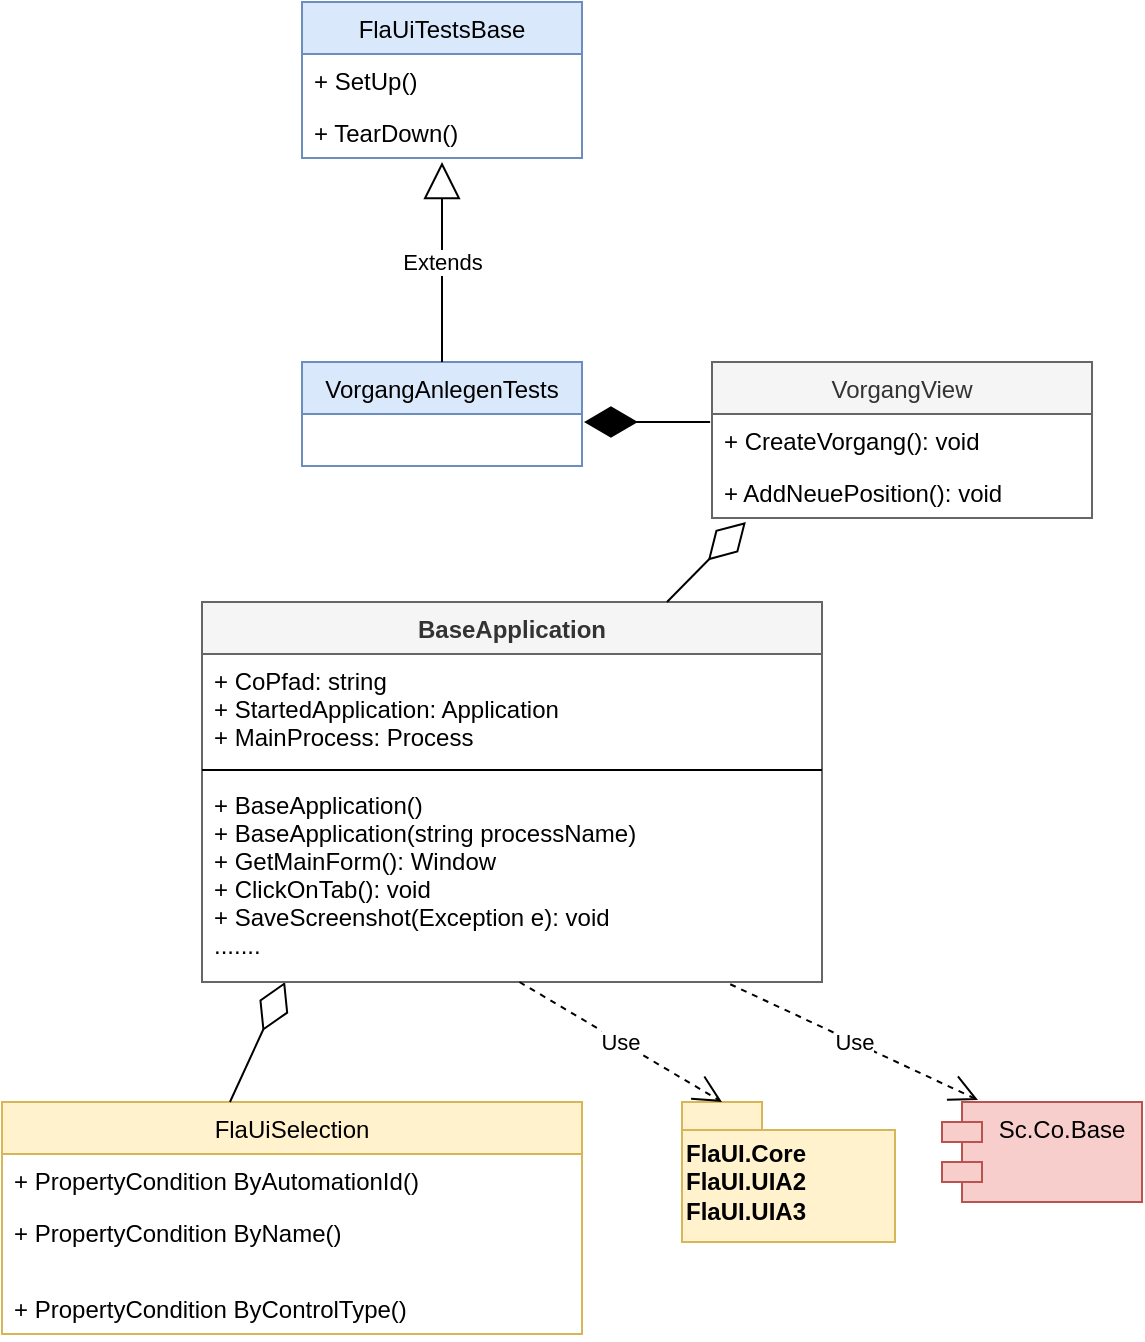 <mxfile version="15.5.5" type="github" pages="2">
  <diagram id="t39VvCmIAFpxMgid8PSV" name="Class Diagram">
    <mxGraphModel dx="1422" dy="762" grid="0" gridSize="10" guides="1" tooltips="1" connect="1" arrows="1" fold="1" page="1" pageScale="1" pageWidth="827" pageHeight="1169" math="0" shadow="0">
      <root>
        <mxCell id="0" />
        <mxCell id="1" parent="0" />
        <mxCell id="I0ulhQKgloeuxJobAmPa-14" value="VorgangAnlegenTests" style="swimlane;fontStyle=0;childLayout=stackLayout;horizontal=1;startSize=26;fillColor=#dae8fc;horizontalStack=0;resizeParent=1;resizeParentMax=0;resizeLast=0;collapsible=1;marginBottom=0;strokeColor=#6c8ebf;" vertex="1" parent="1">
          <mxGeometry x="240" y="250" width="140" height="52" as="geometry" />
        </mxCell>
        <mxCell id="I0ulhQKgloeuxJobAmPa-17" value="  " style="text;strokeColor=none;fillColor=none;align=left;verticalAlign=top;spacingLeft=4;spacingRight=4;overflow=hidden;rotatable=0;points=[[0,0.5],[1,0.5]];portConstraint=eastwest;" vertex="1" parent="I0ulhQKgloeuxJobAmPa-14">
          <mxGeometry y="26" width="140" height="26" as="geometry" />
        </mxCell>
        <mxCell id="I0ulhQKgloeuxJobAmPa-18" value="FlaUiTestsBase" style="swimlane;fontStyle=0;childLayout=stackLayout;horizontal=1;startSize=26;fillColor=#dae8fc;horizontalStack=0;resizeParent=1;resizeParentMax=0;resizeLast=0;collapsible=1;marginBottom=0;strokeColor=#6c8ebf;" vertex="1" parent="1">
          <mxGeometry x="240" y="70" width="140" height="78" as="geometry" />
        </mxCell>
        <mxCell id="I0ulhQKgloeuxJobAmPa-19" value="+ SetUp()" style="text;strokeColor=none;fillColor=none;align=left;verticalAlign=top;spacingLeft=4;spacingRight=4;overflow=hidden;rotatable=0;points=[[0,0.5],[1,0.5]];portConstraint=eastwest;" vertex="1" parent="I0ulhQKgloeuxJobAmPa-18">
          <mxGeometry y="26" width="140" height="26" as="geometry" />
        </mxCell>
        <mxCell id="I0ulhQKgloeuxJobAmPa-20" value="+ TearDown()" style="text;strokeColor=none;fillColor=none;align=left;verticalAlign=top;spacingLeft=4;spacingRight=4;overflow=hidden;rotatable=0;points=[[0,0.5],[1,0.5]];portConstraint=eastwest;" vertex="1" parent="I0ulhQKgloeuxJobAmPa-18">
          <mxGeometry y="52" width="140" height="26" as="geometry" />
        </mxCell>
        <mxCell id="I0ulhQKgloeuxJobAmPa-22" value="Extends" style="endArrow=block;endSize=16;endFill=0;html=1;rounded=0;exitX=0.75;exitY=0;exitDx=0;exitDy=0;" edge="1" parent="1">
          <mxGeometry width="160" relative="1" as="geometry">
            <mxPoint x="310" y="250" as="sourcePoint" />
            <mxPoint x="310" y="150" as="targetPoint" />
          </mxGeometry>
        </mxCell>
        <mxCell id="I0ulhQKgloeuxJobAmPa-23" value="VorgangView" style="swimlane;fontStyle=0;childLayout=stackLayout;horizontal=1;startSize=26;horizontalStack=0;resizeParent=1;resizeParentMax=0;resizeLast=0;collapsible=1;marginBottom=0;fillColor=#f5f5f5;fontColor=#333333;strokeColor=#666666;" vertex="1" parent="1">
          <mxGeometry x="445" y="250" width="190" height="78" as="geometry" />
        </mxCell>
        <mxCell id="I0ulhQKgloeuxJobAmPa-24" value="+ CreateVorgang(): void" style="text;strokeColor=none;fillColor=none;align=left;verticalAlign=top;spacingLeft=4;spacingRight=4;overflow=hidden;rotatable=0;points=[[0,0.5],[1,0.5]];portConstraint=eastwest;" vertex="1" parent="I0ulhQKgloeuxJobAmPa-23">
          <mxGeometry y="26" width="190" height="26" as="geometry" />
        </mxCell>
        <mxCell id="I0ulhQKgloeuxJobAmPa-25" value="+ AddNeuePosition(): void" style="text;strokeColor=none;fillColor=none;align=left;verticalAlign=top;spacingLeft=4;spacingRight=4;overflow=hidden;rotatable=0;points=[[0,0.5],[1,0.5]];portConstraint=eastwest;" vertex="1" parent="I0ulhQKgloeuxJobAmPa-23">
          <mxGeometry y="52" width="190" height="26" as="geometry" />
        </mxCell>
        <mxCell id="I0ulhQKgloeuxJobAmPa-28" value="Sc.Co.Base" style="shape=module;align=left;spacingLeft=20;align=center;verticalAlign=top;fillColor=#f8cecc;strokeColor=#b85450;" vertex="1" parent="1">
          <mxGeometry x="560" y="620" width="100" height="50" as="geometry" />
        </mxCell>
        <mxCell id="I0ulhQKgloeuxJobAmPa-38" value="FlaUiSelection" style="swimlane;fontStyle=0;childLayout=stackLayout;horizontal=1;startSize=26;fillColor=#fff2cc;horizontalStack=0;resizeParent=1;resizeParentMax=0;resizeLast=0;collapsible=1;marginBottom=0;strokeColor=#d6b656;" vertex="1" parent="1">
          <mxGeometry x="90" y="620" width="290" height="116" as="geometry" />
        </mxCell>
        <mxCell id="I0ulhQKgloeuxJobAmPa-40" value="+ PropertyCondition ByAutomationId()&#xa;" style="text;strokeColor=none;fillColor=none;align=left;verticalAlign=top;spacingLeft=4;spacingRight=4;overflow=hidden;rotatable=0;points=[[0,0.5],[1,0.5]];portConstraint=eastwest;" vertex="1" parent="I0ulhQKgloeuxJobAmPa-38">
          <mxGeometry y="26" width="290" height="26" as="geometry" />
        </mxCell>
        <mxCell id="I0ulhQKgloeuxJobAmPa-42" value="+ PropertyCondition ByName()" style="text;strokeColor=none;fillColor=none;align=left;verticalAlign=top;spacingLeft=4;spacingRight=4;overflow=hidden;rotatable=0;points=[[0,0.5],[1,0.5]];portConstraint=eastwest;" vertex="1" parent="I0ulhQKgloeuxJobAmPa-38">
          <mxGeometry y="52" width="290" height="38" as="geometry" />
        </mxCell>
        <mxCell id="I0ulhQKgloeuxJobAmPa-26" value="+ PropertyCondition ByControlType()" style="text;strokeColor=none;fillColor=none;align=left;verticalAlign=top;spacingLeft=4;spacingRight=4;overflow=hidden;rotatable=0;points=[[0,0.5],[1,0.5]];portConstraint=eastwest;" vertex="1" parent="I0ulhQKgloeuxJobAmPa-38">
          <mxGeometry y="90" width="290" height="26" as="geometry" />
        </mxCell>
        <mxCell id="I0ulhQKgloeuxJobAmPa-48" value="" style="endArrow=diamondThin;endFill=1;endSize=24;html=1;rounded=0;entryX=1.007;entryY=0.154;entryDx=0;entryDy=0;entryPerimeter=0;exitX=-0.005;exitY=0.154;exitDx=0;exitDy=0;exitPerimeter=0;" edge="1" parent="1" source="I0ulhQKgloeuxJobAmPa-24" target="I0ulhQKgloeuxJobAmPa-17">
          <mxGeometry width="160" relative="1" as="geometry">
            <mxPoint x="440" y="280" as="sourcePoint" />
            <mxPoint x="260" y="320" as="targetPoint" />
          </mxGeometry>
        </mxCell>
        <mxCell id="I0ulhQKgloeuxJobAmPa-52" value="" style="endArrow=diamondThin;endFill=0;endSize=24;html=1;rounded=0;entryX=0.134;entryY=1;entryDx=0;entryDy=0;entryPerimeter=0;exitX=0.393;exitY=0;exitDx=0;exitDy=0;exitPerimeter=0;" edge="1" parent="1" source="I0ulhQKgloeuxJobAmPa-38" target="sVZ8nt_r1SRhKpQ2VF02-4">
          <mxGeometry width="160" relative="1" as="geometry">
            <mxPoint x="334.97" y="568.028" as="sourcePoint" />
            <mxPoint x="388" y="471.012" as="targetPoint" />
          </mxGeometry>
        </mxCell>
        <mxCell id="sVZ8nt_r1SRhKpQ2VF02-1" value="BaseApplication" style="swimlane;fontStyle=1;align=center;verticalAlign=top;childLayout=stackLayout;horizontal=1;startSize=26;horizontalStack=0;resizeParent=1;resizeParentMax=0;resizeLast=0;collapsible=1;marginBottom=0;fillColor=#f5f5f5;fontColor=#333333;strokeColor=#666666;" vertex="1" parent="1">
          <mxGeometry x="190" y="370" width="310" height="190" as="geometry" />
        </mxCell>
        <mxCell id="sVZ8nt_r1SRhKpQ2VF02-2" value="+ CoPfad: string&#xa;+ StartedApplication: Application&#xa;+ MainProcess: Process" style="text;strokeColor=none;fillColor=none;align=left;verticalAlign=top;spacingLeft=4;spacingRight=4;overflow=hidden;rotatable=0;points=[[0,0.5],[1,0.5]];portConstraint=eastwest;" vertex="1" parent="sVZ8nt_r1SRhKpQ2VF02-1">
          <mxGeometry y="26" width="310" height="54" as="geometry" />
        </mxCell>
        <mxCell id="sVZ8nt_r1SRhKpQ2VF02-3" value="" style="line;strokeWidth=1;fillColor=none;align=left;verticalAlign=middle;spacingTop=-1;spacingLeft=3;spacingRight=3;rotatable=0;labelPosition=right;points=[];portConstraint=eastwest;" vertex="1" parent="sVZ8nt_r1SRhKpQ2VF02-1">
          <mxGeometry y="80" width="310" height="8" as="geometry" />
        </mxCell>
        <mxCell id="sVZ8nt_r1SRhKpQ2VF02-4" value="+ BaseApplication()&#xa;+ BaseApplication(string processName)&#xa;+ GetMainForm(): Window&#xa;+ ClickOnTab(): void&#xa;+ SaveScreenshot(Exception e): void&#xa;......." style="text;strokeColor=none;fillColor=none;align=left;verticalAlign=top;spacingLeft=4;spacingRight=4;overflow=hidden;rotatable=0;points=[[0,0.5],[1,0.5]];portConstraint=eastwest;" vertex="1" parent="sVZ8nt_r1SRhKpQ2VF02-1">
          <mxGeometry y="88" width="310" height="102" as="geometry" />
        </mxCell>
        <mxCell id="ELI2Xk9f64d4ZqfbAvE8-1" value="FlaUI.Core&lt;br&gt;FlaUI.UIA2&lt;br&gt;FlaUI.UIA3" style="shape=folder;fontStyle=1;spacingTop=10;tabWidth=40;tabHeight=14;tabPosition=left;html=1;align=left;fillColor=#fff2cc;strokeColor=#d6b656;" vertex="1" parent="1">
          <mxGeometry x="430" y="620" width="106.5" height="70" as="geometry" />
        </mxCell>
        <mxCell id="ELI2Xk9f64d4ZqfbAvE8-6" value="" style="endArrow=diamondThin;endFill=0;endSize=24;html=1;rounded=0;entryX=0.089;entryY=1.077;entryDx=0;entryDy=0;entryPerimeter=0;exitX=0.75;exitY=0;exitDx=0;exitDy=0;" edge="1" parent="1" source="sVZ8nt_r1SRhKpQ2VF02-1" target="I0ulhQKgloeuxJobAmPa-25">
          <mxGeometry width="160" relative="1" as="geometry">
            <mxPoint x="330" y="480" as="sourcePoint" />
            <mxPoint x="490" y="480" as="targetPoint" />
          </mxGeometry>
        </mxCell>
        <mxCell id="ELI2Xk9f64d4ZqfbAvE8-7" value="Use" style="endArrow=open;endSize=12;dashed=1;html=1;rounded=0;exitX=0.512;exitY=1;exitDx=0;exitDy=0;exitPerimeter=0;entryX=0;entryY=0;entryDx=20;entryDy=0;entryPerimeter=0;" edge="1" parent="1" source="sVZ8nt_r1SRhKpQ2VF02-4" target="ELI2Xk9f64d4ZqfbAvE8-1">
          <mxGeometry width="160" relative="1" as="geometry">
            <mxPoint x="330" y="580" as="sourcePoint" />
            <mxPoint x="490" y="580" as="targetPoint" />
          </mxGeometry>
        </mxCell>
        <mxCell id="ELI2Xk9f64d4ZqfbAvE8-8" value="Use" style="endArrow=open;endSize=12;dashed=1;html=1;rounded=0;exitX=0.852;exitY=1.011;exitDx=0;exitDy=0;exitPerimeter=0;entryX=0.18;entryY=-0.02;entryDx=0;entryDy=0;entryPerimeter=0;" edge="1" parent="1" source="sVZ8nt_r1SRhKpQ2VF02-4" target="I0ulhQKgloeuxJobAmPa-28">
          <mxGeometry width="160" relative="1" as="geometry">
            <mxPoint x="400.928" y="560" as="sourcePoint" />
            <mxPoint x="504" y="630" as="targetPoint" />
          </mxGeometry>
        </mxCell>
      </root>
    </mxGraphModel>
  </diagram>
  <diagram id="wJ_qKWIjJJLO8eE5LNSV" name="Sequendiagram">
    <mxGraphModel dx="1422" dy="762" grid="0" gridSize="10" guides="1" tooltips="1" connect="1" arrows="1" fold="1" page="1" pageScale="1" pageWidth="827" pageHeight="1169" math="0" shadow="0">
      <root>
        <mxCell id="KTHDfryBsMvk7lyklMMe-0" />
        <mxCell id="KTHDfryBsMvk7lyklMMe-1" parent="KTHDfryBsMvk7lyklMMe-0" />
        <mxCell id="LJwYNqfsMR_tnTX3IXbN-0" value="Concept Office&lt;br&gt;Application" style="shape=umlLifeline;perimeter=lifelinePerimeter;whiteSpace=wrap;html=1;container=1;collapsible=0;recursiveResize=0;outlineConnect=0;fillColor=#1ba1e2;strokeColor=#006EAF;fontColor=#ffffff;strokeWidth=1.5;" vertex="1" parent="KTHDfryBsMvk7lyklMMe-1">
          <mxGeometry x="681" y="314" width="100" height="216" as="geometry" />
        </mxCell>
        <mxCell id="6klo0AG0OtQpHG3wAC0B-24" value="" style="html=1;points=[];perimeter=orthogonalPerimeter;" vertex="1" parent="LJwYNqfsMR_tnTX3IXbN-0">
          <mxGeometry x="47" y="86" width="10" height="104" as="geometry" />
        </mxCell>
        <mxCell id="LJwYNqfsMR_tnTX3IXbN-1" value="&lt;span&gt;FlaUiTestsBase&lt;/span&gt;" style="shape=umlLifeline;perimeter=lifelinePerimeter;whiteSpace=wrap;html=1;container=1;collapsible=0;recursiveResize=0;outlineConnect=0;fillColor=#dae8fc;strokeColor=#6c8ebf;strokeWidth=1.5;" vertex="1" parent="KTHDfryBsMvk7lyklMMe-1">
          <mxGeometry x="550" y="299" width="100" height="231" as="geometry" />
        </mxCell>
        <mxCell id="6klo0AG0OtQpHG3wAC0B-23" value="" style="html=1;points=[];perimeter=orthogonalPerimeter;" vertex="1" parent="LJwYNqfsMR_tnTX3IXbN-1">
          <mxGeometry x="45" y="85" width="10" height="45" as="geometry" />
        </mxCell>
        <mxCell id="6klo0AG0OtQpHG3wAC0B-41" value="einloggen()" style="html=1;verticalAlign=bottom;endArrow=block;rounded=0;" edge="1" parent="LJwYNqfsMR_tnTX3IXbN-1">
          <mxGeometry width="80" relative="1" as="geometry">
            <mxPoint x="55" y="130" as="sourcePoint" />
            <mxPoint x="179.5" y="130" as="targetPoint" />
          </mxGeometry>
        </mxCell>
        <mxCell id="6klo0AG0OtQpHG3wAC0B-43" value="" style="html=1;points=[];perimeter=orthogonalPerimeter;" vertex="1" parent="LJwYNqfsMR_tnTX3IXbN-1">
          <mxGeometry x="45" y="189" width="10" height="19" as="geometry" />
        </mxCell>
        <mxCell id="ld_YRHiwmWJkZYtuTfFM-0" value="&lt;span&gt;VorgangAnlegenTests&lt;/span&gt;" style="shape=umlLifeline;perimeter=lifelinePerimeter;whiteSpace=wrap;html=1;container=1;collapsible=0;recursiveResize=0;outlineConnect=0;size=50;fillColor=#dae8fc;strokeColor=#6c8ebf;strokeWidth=1.5;" vertex="1" parent="KTHDfryBsMvk7lyklMMe-1">
          <mxGeometry x="390" y="271" width="130" height="300" as="geometry" />
        </mxCell>
        <mxCell id="6klo0AG0OtQpHG3wAC0B-19" value="" style="html=1;points=[];perimeter=orthogonalPerimeter;" vertex="1" parent="ld_YRHiwmWJkZYtuTfFM-0">
          <mxGeometry x="60" y="94" width="10" height="196" as="geometry" />
        </mxCell>
        <mxCell id="6klo0AG0OtQpHG3wAC0B-0" value="Teamcity&amp;nbsp;" style="shape=umlLifeline;perimeter=lifelinePerimeter;whiteSpace=wrap;html=1;container=1;collapsible=0;recursiveResize=0;outlineConnect=0;fillColor=#d5e8d4;gradientColor=#97d077;strokeColor=#82b366;strokeWidth=1.5;" vertex="1" parent="KTHDfryBsMvk7lyklMMe-1">
          <mxGeometry x="30" y="10" width="100" height="630" as="geometry" />
        </mxCell>
        <mxCell id="6klo0AG0OtQpHG3wAC0B-2" value="" style="html=1;points=[];perimeter=orthogonalPerimeter;" vertex="1" parent="6klo0AG0OtQpHG3wAC0B-0">
          <mxGeometry x="45" y="70" width="10" height="520" as="geometry" />
        </mxCell>
        <mxCell id="6klo0AG0OtQpHG3wAC0B-32" value="Testberichte exportieren" style="edgeStyle=orthogonalEdgeStyle;html=1;align=left;spacingLeft=2;endArrow=block;rounded=0;entryX=1;entryY=0;" edge="1" parent="6klo0AG0OtQpHG3wAC0B-0">
          <mxGeometry relative="1" as="geometry">
            <mxPoint x="55" y="568" as="sourcePoint" />
            <Array as="points">
              <mxPoint x="80" y="568" />
            </Array>
            <mxPoint x="55" y="588" as="targetPoint" />
          </mxGeometry>
        </mxCell>
        <mxCell id="j5hs_HU87m_Mm4rnSKIq-3" value="auslösen" style="text;html=1;strokeColor=none;fillColor=none;align=center;verticalAlign=middle;whiteSpace=wrap;rounded=0;sketch=0;" vertex="1" parent="6klo0AG0OtQpHG3wAC0B-0">
          <mxGeometry x="-18" y="87" width="60" height="30" as="geometry" />
        </mxCell>
        <mxCell id="6klo0AG0OtQpHG3wAC0B-1" value="BaseTestWithUi-CoDatabaseTest" style="shape=umlLifeline;perimeter=lifelinePerimeter;whiteSpace=wrap;html=1;container=1;collapsible=0;recursiveResize=0;outlineConnect=0;fillColor=#dae8fc;strokeColor=#6c8ebf;strokeWidth=1.5;" vertex="1" parent="KTHDfryBsMvk7lyklMMe-1">
          <mxGeometry x="180" y="60" width="100" height="210" as="geometry" />
        </mxCell>
        <mxCell id="6klo0AG0OtQpHG3wAC0B-4" value="" style="html=1;points=[];perimeter=orthogonalPerimeter;" vertex="1" parent="6klo0AG0OtQpHG3wAC0B-1">
          <mxGeometry x="45" y="60" width="10" height="120" as="geometry" />
        </mxCell>
        <mxCell id="6klo0AG0OtQpHG3wAC0B-14" value="SetupDatabase()" style="html=1;verticalAlign=bottom;endArrow=block;rounded=0;" edge="1" parent="6klo0AG0OtQpHG3wAC0B-1">
          <mxGeometry width="80" relative="1" as="geometry">
            <mxPoint x="55" y="82" as="sourcePoint" />
            <mxPoint x="167.5" y="82" as="targetPoint" />
          </mxGeometry>
        </mxCell>
        <mxCell id="6klo0AG0OtQpHG3wAC0B-6" value="Test-SQL-Server&amp;nbsp;&lt;br&gt;(2016-2, 2019-1)" style="shape=umlLifeline;perimeter=lifelinePerimeter;whiteSpace=wrap;html=1;container=1;collapsible=0;recursiveResize=0;outlineConnect=0;fillColor=#e1d5e7;strokeColor=#9673a6;strokeWidth=1.5;" vertex="1" parent="KTHDfryBsMvk7lyklMMe-1">
          <mxGeometry x="300" y="80" width="100" height="140" as="geometry" />
        </mxCell>
        <mxCell id="6klo0AG0OtQpHG3wAC0B-12" value="" style="html=1;points=[];perimeter=orthogonalPerimeter;" vertex="1" parent="6klo0AG0OtQpHG3wAC0B-6">
          <mxGeometry x="46" y="61" width="10" height="40" as="geometry" />
        </mxCell>
        <mxCell id="6klo0AG0OtQpHG3wAC0B-13" value="UI-Integration_7-0.bak&lt;br&gt;wiederherstellen" style="edgeStyle=orthogonalEdgeStyle;html=1;align=left;spacingLeft=2;endArrow=block;rounded=0;entryX=1;entryY=0;" edge="1" parent="6klo0AG0OtQpHG3wAC0B-6">
          <mxGeometry relative="1" as="geometry">
            <mxPoint x="57" y="63" as="sourcePoint" />
            <Array as="points">
              <mxPoint x="82" y="63" />
            </Array>
            <mxPoint x="57" y="83" as="targetPoint" />
          </mxGeometry>
        </mxCell>
        <mxCell id="6klo0AG0OtQpHG3wAC0B-18" value="&lt;span style=&quot;color: rgb(0 , 0 , 0) ; font-family: &amp;#34;helvetica&amp;#34; ; font-size: 11px ; font-style: normal ; font-weight: 400 ; letter-spacing: normal ; text-align: center ; text-indent: 0px ; text-transform: none ; word-spacing: 0px ; background-color: rgb(255 , 255 , 255) ; display: inline ; float: none&quot;&gt;Ergebnis zurückgeben&lt;/span&gt;" style="html=1;verticalAlign=bottom;endArrow=open;dashed=1;endSize=8;rounded=0;" edge="1" parent="KTHDfryBsMvk7lyklMMe-1">
          <mxGeometry relative="1" as="geometry">
            <mxPoint x="225" y="237" as="sourcePoint" />
            <mxPoint x="85" y="237" as="targetPoint" />
          </mxGeometry>
        </mxCell>
        <mxCell id="6klo0AG0OtQpHG3wAC0B-21" value="CO-GUI-Tests ausführen" style="html=1;verticalAlign=bottom;endArrow=block;rounded=0;exitX=1;exitY=0.548;exitDx=0;exitDy=0;exitPerimeter=0;" edge="1" parent="KTHDfryBsMvk7lyklMMe-1" source="6klo0AG0OtQpHG3wAC0B-2">
          <mxGeometry width="80" relative="1" as="geometry">
            <mxPoint x="90" y="364" as="sourcePoint" />
            <mxPoint x="450" y="364" as="targetPoint" />
          </mxGeometry>
        </mxCell>
        <mxCell id="6klo0AG0OtQpHG3wAC0B-22" value="SetUp()" style="html=1;verticalAlign=bottom;endArrow=block;rounded=0;exitX=1;exitY=0.263;exitDx=0;exitDy=0;exitPerimeter=0;" edge="1" parent="KTHDfryBsMvk7lyklMMe-1">
          <mxGeometry width="80" relative="1" as="geometry">
            <mxPoint x="460" y="388.028" as="sourcePoint" />
            <mxPoint x="595" y="388.028" as="targetPoint" />
          </mxGeometry>
        </mxCell>
        <mxCell id="6klo0AG0OtQpHG3wAC0B-25" value="starten()" style="html=1;verticalAlign=bottom;endArrow=block;rounded=0;" edge="1" parent="KTHDfryBsMvk7lyklMMe-1">
          <mxGeometry width="80" relative="1" as="geometry">
            <mxPoint x="606" y="405" as="sourcePoint" />
            <mxPoint x="730.5" y="405" as="targetPoint" />
          </mxGeometry>
        </mxCell>
        <mxCell id="6klo0AG0OtQpHG3wAC0B-28" value="Testergebnis zurückgeben" style="html=1;verticalAlign=bottom;endArrow=open;dashed=1;endSize=8;rounded=0;exitX=-0.1;exitY=0.756;exitDx=0;exitDy=0;exitPerimeter=0;" edge="1" parent="KTHDfryBsMvk7lyklMMe-1">
          <mxGeometry relative="1" as="geometry">
            <mxPoint x="449" y="551.176" as="sourcePoint" />
            <mxPoint x="90" y="551" as="targetPoint" />
          </mxGeometry>
        </mxCell>
        <mxCell id="6klo0AG0OtQpHG3wAC0B-36" value="&lt;span style=&quot;font-size: 12px ; background-color: rgb(248 , 249 , 250)&quot;&gt;Build&lt;/span&gt;&lt;span style=&quot;font-size: 12px ; background-color: rgb(248 , 249 , 250)&quot;&gt;&lt;br&gt;&lt;/span&gt;" style="html=1;verticalAlign=bottom;startArrow=oval;startFill=1;endArrow=block;startSize=8;rounded=0;" edge="1" parent="KTHDfryBsMvk7lyklMMe-1">
          <mxGeometry width="60" relative="1" as="geometry">
            <mxPoint x="10" y="101" as="sourcePoint" />
            <mxPoint x="75" y="101" as="targetPoint" />
          </mxGeometry>
        </mxCell>
        <mxCell id="6klo0AG0OtQpHG3wAC0B-3" value="Build ausführen" style="html=1;verticalAlign=bottom;endArrow=block;rounded=0;entryX=0.2;entryY=-0.008;entryDx=0;entryDy=0;entryPerimeter=0;" edge="1" parent="KTHDfryBsMvk7lyklMMe-1">
          <mxGeometry width="80" relative="1" as="geometry">
            <mxPoint x="85" y="121" as="sourcePoint" />
            <mxPoint x="227" y="120.04" as="targetPoint" />
          </mxGeometry>
        </mxCell>
        <mxCell id="6klo0AG0OtQpHG3wAC0B-27" value="Testfälle ausführen" style="html=1;verticalAlign=bottom;endArrow=block;rounded=0;exitX=0.9;exitY=0.558;exitDx=0;exitDy=0;exitPerimeter=0;" edge="1" parent="KTHDfryBsMvk7lyklMMe-1">
          <mxGeometry width="80" relative="1" as="geometry">
            <mxPoint x="459" y="459.998" as="sourcePoint" />
            <mxPoint x="730.5" y="459.998" as="targetPoint" />
          </mxGeometry>
        </mxCell>
        <mxCell id="6klo0AG0OtQpHG3wAC0B-42" value="TearDown()" style="html=1;verticalAlign=bottom;endArrow=block;rounded=0;exitX=1;exitY=0.263;exitDx=0;exitDy=0;exitPerimeter=0;" edge="1" parent="KTHDfryBsMvk7lyklMMe-1">
          <mxGeometry width="80" relative="1" as="geometry">
            <mxPoint x="460" y="489.028" as="sourcePoint" />
            <mxPoint x="595" y="489.028" as="targetPoint" />
          </mxGeometry>
        </mxCell>
        <mxCell id="6klo0AG0OtQpHG3wAC0B-44" value="schließen()" style="html=1;verticalAlign=bottom;endArrow=block;rounded=0;" edge="1" parent="KTHDfryBsMvk7lyklMMe-1">
          <mxGeometry width="80" relative="1" as="geometry">
            <mxPoint x="605" y="505" as="sourcePoint" />
            <mxPoint x="729.5" y="505" as="targetPoint" />
          </mxGeometry>
        </mxCell>
        <mxCell id="j5hs_HU87m_Mm4rnSKIq-1" value="Testdatenbank prüfen" style="html=1;verticalAlign=bottom;endArrow=block;rounded=0;entryX=0.2;entryY=-0.008;entryDx=0;entryDy=0;entryPerimeter=0;" edge="1" parent="KTHDfryBsMvk7lyklMMe-1">
          <mxGeometry width="80" relative="1" as="geometry">
            <mxPoint x="236" y="178" as="sourcePoint" />
            <mxPoint x="348" y="178.04" as="targetPoint" />
          </mxGeometry>
        </mxCell>
      </root>
    </mxGraphModel>
  </diagram>
</mxfile>

